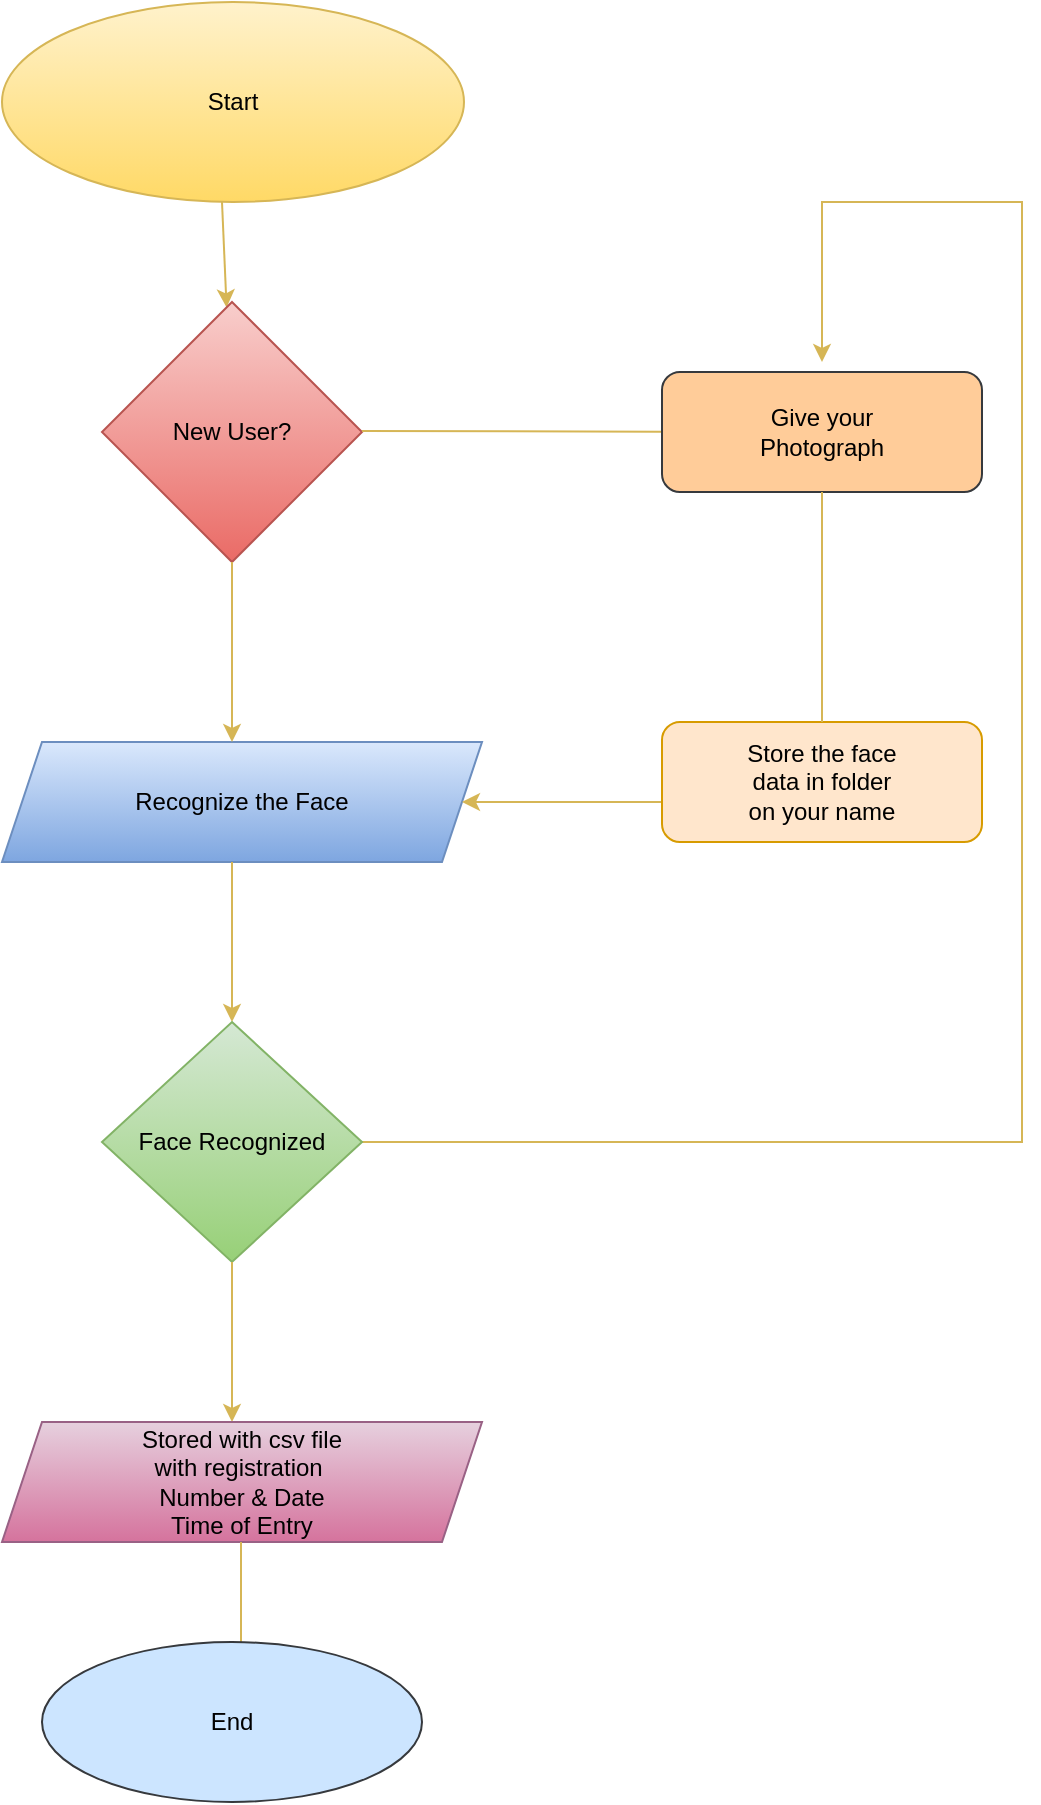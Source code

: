<mxfile version="28.2.5">
  <diagram name="Page-1" id="J9Pa3d5gjXYiWFknYrnc">
    <mxGraphModel dx="1042" dy="562" grid="1" gridSize="10" guides="1" tooltips="1" connect="1" arrows="1" fold="1" page="1" pageScale="1" pageWidth="827" pageHeight="1169" math="0" shadow="0">
      <root>
        <mxCell id="0" />
        <mxCell id="1" parent="0" />
        <mxCell id="fHxviRR_oRWAMpJC_KN--1" value="Start" style="ellipse;whiteSpace=wrap;html=1;fillColor=#fff2cc;strokeColor=#d6b656;gradientColor=#ffd966;" vertex="1" parent="1">
          <mxGeometry x="280" y="60" width="231" height="100" as="geometry" />
        </mxCell>
        <mxCell id="fHxviRR_oRWAMpJC_KN--3" value="" style="endArrow=classic;html=1;rounded=0;fillColor=#fff2cc;strokeColor=#d6b656;" edge="1" parent="1" target="fHxviRR_oRWAMpJC_KN--4">
          <mxGeometry width="50" height="50" relative="1" as="geometry">
            <mxPoint x="390" y="160" as="sourcePoint" />
            <mxPoint x="390" y="230" as="targetPoint" />
          </mxGeometry>
        </mxCell>
        <mxCell id="fHxviRR_oRWAMpJC_KN--4" value="New User?" style="rhombus;whiteSpace=wrap;html=1;fillColor=#f8cecc;strokeColor=#b85450;gradientColor=#ea6b66;" vertex="1" parent="1">
          <mxGeometry x="330" y="210" width="130" height="130" as="geometry" />
        </mxCell>
        <mxCell id="fHxviRR_oRWAMpJC_KN--7" value="Recognize the Face" style="shape=parallelogram;perimeter=parallelogramPerimeter;whiteSpace=wrap;html=1;fixedSize=1;fillColor=#dae8fc;strokeColor=#6c8ebf;gradientColor=#7ea6e0;" vertex="1" parent="1">
          <mxGeometry x="280" y="430" width="240" height="60" as="geometry" />
        </mxCell>
        <mxCell id="fHxviRR_oRWAMpJC_KN--8" value="" style="endArrow=classic;html=1;rounded=0;fillColor=#fff2cc;strokeColor=#d6b656;" edge="1" parent="1">
          <mxGeometry width="50" height="50" relative="1" as="geometry">
            <mxPoint x="395" y="340" as="sourcePoint" />
            <mxPoint x="395" y="430" as="targetPoint" />
          </mxGeometry>
        </mxCell>
        <mxCell id="fHxviRR_oRWAMpJC_KN--9" value="" style="endArrow=classic;html=1;rounded=0;fillColor=#fff2cc;strokeColor=#d6b656;" edge="1" parent="1">
          <mxGeometry width="50" height="50" relative="1" as="geometry">
            <mxPoint x="395" y="490" as="sourcePoint" />
            <mxPoint x="395" y="570" as="targetPoint" />
          </mxGeometry>
        </mxCell>
        <mxCell id="fHxviRR_oRWAMpJC_KN--26" style="edgeStyle=orthogonalEdgeStyle;rounded=0;orthogonalLoop=1;jettySize=auto;html=1;fillColor=#fff2cc;strokeColor=#d6b656;" edge="1" parent="1" source="fHxviRR_oRWAMpJC_KN--10">
          <mxGeometry relative="1" as="geometry">
            <mxPoint x="690" y="240" as="targetPoint" />
            <Array as="points">
              <mxPoint x="790" y="630" />
              <mxPoint x="790" y="160" />
            </Array>
          </mxGeometry>
        </mxCell>
        <mxCell id="fHxviRR_oRWAMpJC_KN--10" value="Face Recognized" style="rhombus;whiteSpace=wrap;html=1;fillColor=#d5e8d4;strokeColor=#82b366;gradientColor=#97d077;" vertex="1" parent="1">
          <mxGeometry x="330" y="570" width="130" height="120" as="geometry" />
        </mxCell>
        <mxCell id="fHxviRR_oRWAMpJC_KN--11" value="" style="endArrow=classic;html=1;rounded=0;fillColor=#fff2cc;strokeColor=#d6b656;" edge="1" parent="1">
          <mxGeometry width="50" height="50" relative="1" as="geometry">
            <mxPoint x="395" y="690" as="sourcePoint" />
            <mxPoint x="395" y="770" as="targetPoint" />
          </mxGeometry>
        </mxCell>
        <mxCell id="fHxviRR_oRWAMpJC_KN--12" value="Stored with csv file&lt;div&gt;with registration&amp;nbsp;&lt;/div&gt;&lt;div&gt;Number &amp;amp; Date&lt;/div&gt;&lt;div&gt;Time of Entry&lt;/div&gt;" style="shape=parallelogram;perimeter=parallelogramPerimeter;whiteSpace=wrap;html=1;fixedSize=1;fillColor=#e6d0de;strokeColor=#996185;gradientColor=#d5739d;" vertex="1" parent="1">
          <mxGeometry x="280" y="770" width="240" height="60" as="geometry" />
        </mxCell>
        <mxCell id="fHxviRR_oRWAMpJC_KN--16" value="" style="endArrow=classic;html=1;rounded=0;fillColor=#fff2cc;strokeColor=#d6b656;" edge="1" parent="1">
          <mxGeometry width="50" height="50" relative="1" as="geometry">
            <mxPoint x="399.5" y="830" as="sourcePoint" />
            <mxPoint x="399.5" y="910" as="targetPoint" />
          </mxGeometry>
        </mxCell>
        <mxCell id="fHxviRR_oRWAMpJC_KN--17" value="End" style="ellipse;whiteSpace=wrap;html=1;fillColor=#cce5ff;strokeColor=#36393d;" vertex="1" parent="1">
          <mxGeometry x="300" y="880" width="190" height="80" as="geometry" />
        </mxCell>
        <mxCell id="fHxviRR_oRWAMpJC_KN--18" value="" style="endArrow=none;html=1;rounded=0;fillColor=#fff2cc;strokeColor=#d6b656;" edge="1" parent="1" target="fHxviRR_oRWAMpJC_KN--19">
          <mxGeometry width="50" height="50" relative="1" as="geometry">
            <mxPoint x="460" y="274.5" as="sourcePoint" />
            <mxPoint x="600" y="275" as="targetPoint" />
          </mxGeometry>
        </mxCell>
        <mxCell id="fHxviRR_oRWAMpJC_KN--19" value="Give your&lt;div&gt;Photograph&lt;/div&gt;" style="rounded=1;whiteSpace=wrap;html=1;fillColor=#ffcc99;strokeColor=#36393d;" vertex="1" parent="1">
          <mxGeometry x="610" y="245" width="160" height="60" as="geometry" />
        </mxCell>
        <mxCell id="fHxviRR_oRWAMpJC_KN--23" value="" style="endArrow=classic;html=1;rounded=0;fillColor=#fff2cc;strokeColor=#d6b656;" edge="1" parent="1" target="fHxviRR_oRWAMpJC_KN--7">
          <mxGeometry width="50" height="50" relative="1" as="geometry">
            <mxPoint x="610" y="460" as="sourcePoint" />
            <mxPoint x="640" y="460" as="targetPoint" />
          </mxGeometry>
        </mxCell>
        <mxCell id="fHxviRR_oRWAMpJC_KN--24" value="Store the face&lt;div&gt;data in folder&lt;/div&gt;&lt;div&gt;on your name&lt;/div&gt;" style="rounded=1;whiteSpace=wrap;html=1;fillColor=#ffe6cc;strokeColor=#d79b00;" vertex="1" parent="1">
          <mxGeometry x="610" y="420" width="160" height="60" as="geometry" />
        </mxCell>
        <mxCell id="fHxviRR_oRWAMpJC_KN--25" value="" style="endArrow=none;html=1;rounded=0;entryX=0.5;entryY=1;entryDx=0;entryDy=0;exitX=0.5;exitY=0;exitDx=0;exitDy=0;fillColor=#fff2cc;strokeColor=#d6b656;" edge="1" parent="1" source="fHxviRR_oRWAMpJC_KN--24" target="fHxviRR_oRWAMpJC_KN--19">
          <mxGeometry width="50" height="50" relative="1" as="geometry">
            <mxPoint x="690" y="410" as="sourcePoint" />
            <mxPoint x="690" y="320" as="targetPoint" />
          </mxGeometry>
        </mxCell>
      </root>
    </mxGraphModel>
  </diagram>
</mxfile>
